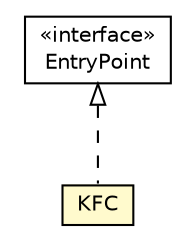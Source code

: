 #!/usr/local/bin/dot
#
# Class diagram 
# Generated by UMLGraph version 5.4 (http://www.umlgraph.org/)
#

digraph G {
	edge [fontname="Helvetica",fontsize=10,labelfontname="Helvetica",labelfontsize=10];
	node [fontname="Helvetica",fontsize=10,shape=plaintext];
	nodesep=0.25;
	ranksep=0.5;
	// hu.sch.kfc.client.KFC
	c6146 [label=<<table title="hu.sch.kfc.client.KFC" border="0" cellborder="1" cellspacing="0" cellpadding="2" port="p" bgcolor="lemonChiffon" href="./KFC.html">
		<tr><td><table border="0" cellspacing="0" cellpadding="1">
<tr><td align="center" balign="center"> KFC </td></tr>
		</table></td></tr>
		</table>>, URL="./KFC.html", fontname="Helvetica", fontcolor="black", fontsize=10.0];
	//hu.sch.kfc.client.KFC implements com.google.gwt.core.client.EntryPoint
	c6169:p -> c6146:p [dir=back,arrowtail=empty,style=dashed];
	// com.google.gwt.core.client.EntryPoint
	c6169 [label=<<table title="com.google.gwt.core.client.EntryPoint" border="0" cellborder="1" cellspacing="0" cellpadding="2" port="p">
		<tr><td><table border="0" cellspacing="0" cellpadding="1">
<tr><td align="center" balign="center"> &#171;interface&#187; </td></tr>
<tr><td align="center" balign="center"> EntryPoint </td></tr>
		</table></td></tr>
		</table>>, URL="null", fontname="Helvetica", fontcolor="black", fontsize=10.0];
}

